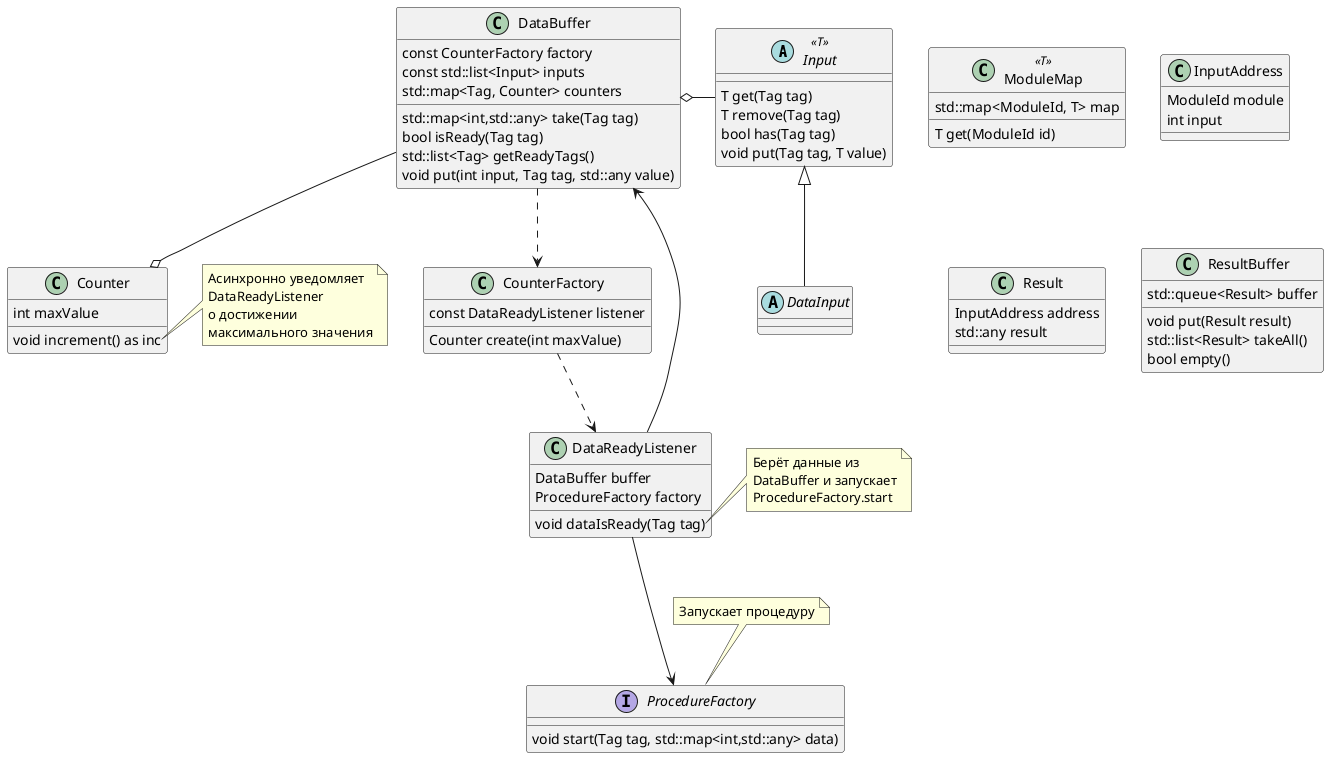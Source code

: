 @startuml

abstract class Input << T >> {
    T get(Tag tag)
    T remove(Tag tag)
    bool has(Tag tag)
    void put(Tag tag, T value)
}

abstract class DataInput

' class ControlInput << bool >>

class DataBuffer {
    const CounterFactory factory
    const std::list<Input> inputs
    std::map<Tag, Counter> counters
    std::map<int,std::any> take(Tag tag)
    bool isReady(Tag tag)
    std::list<Tag> getReadyTags()
    void put(int input, Tag tag, std::any value)
}

DataBuffer -.> CounterFactory
DataBuffer --o Counter
CounterFactory .-> DataReadyListener

class CounterFactory {
    const DataReadyListener listener
    Counter create(int maxValue)
}

class Counter {
    int maxValue
    void increment() as inc
}
note right of Counter::increment
 Асинхронно уведомляет
 DataReadyListener
 о достижении
 максимального значения
end note

Input <|-- DataInput
'Input <|-- ControlInput

DataBuffer o- Input

DataReadyListener ---> ProcedureFactory
DataReadyListener ---> DataBuffer

class DataReadyListener {
    DataBuffer buffer
    ProcedureFactory factory
    void dataIsReady(Tag tag)
}
note right of DataReadyListener::dataIsReady
    Берёт данные из
    DataBuffer и запускает
    ProcedureFactory.start
end note

interface ProcedureFactory {
    void start(Tag tag, std::map<int,std::any> data)
}
note top: Запускает процедуру

class ModuleMap << T >>{
    std::map<ModuleId, T> map
    T get(ModuleId id)
}

class InputAddress {
    ModuleId module
    int input
}

class Result {
    InputAddress address
    std::any result
}

class ResultBuffer {
    std::queue<Result> buffer
    void put(Result result)
    std::list<Result> takeAll()
    bool empty()
}

@enduml

todo: решить, в какой момент запоминать значения служебных входов